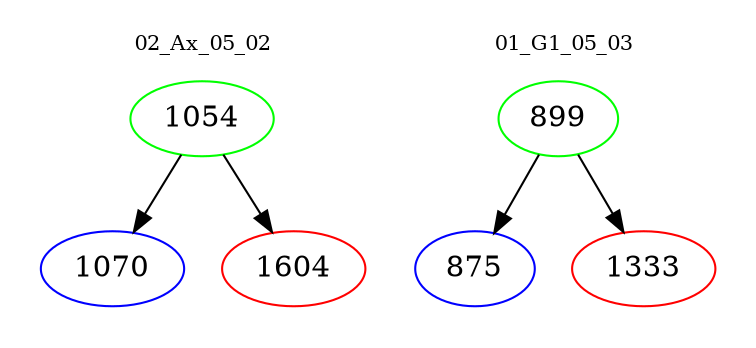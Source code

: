 digraph{
subgraph cluster_0 {
color = white
label = "02_Ax_05_02";
fontsize=10;
T0_1054 [label="1054", color="green"]
T0_1054 -> T0_1070 [color="black"]
T0_1070 [label="1070", color="blue"]
T0_1054 -> T0_1604 [color="black"]
T0_1604 [label="1604", color="red"]
}
subgraph cluster_1 {
color = white
label = "01_G1_05_03";
fontsize=10;
T1_899 [label="899", color="green"]
T1_899 -> T1_875 [color="black"]
T1_875 [label="875", color="blue"]
T1_899 -> T1_1333 [color="black"]
T1_1333 [label="1333", color="red"]
}
}
